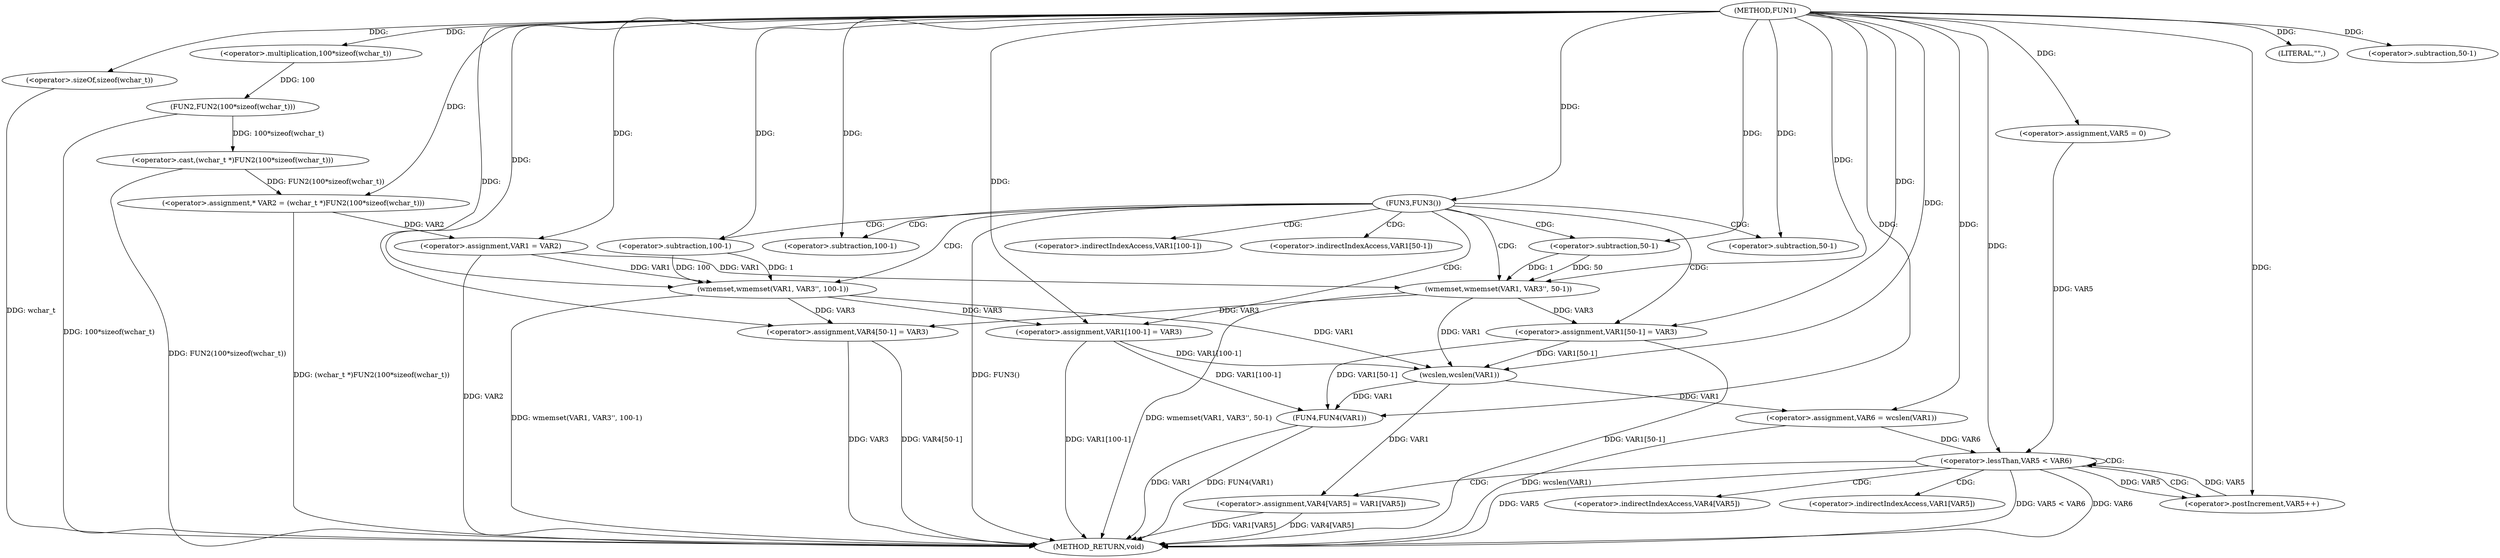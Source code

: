digraph FUN1 {  
"1000100" [label = "(METHOD,FUN1)" ]
"1000181" [label = "(METHOD_RETURN,void)" ]
"1000104" [label = "(<operator>.assignment,* VAR2 = (wchar_t *)FUN2(100*sizeof(wchar_t)))" ]
"1000106" [label = "(<operator>.cast,(wchar_t *)FUN2(100*sizeof(wchar_t)))" ]
"1000108" [label = "(FUN2,FUN2(100*sizeof(wchar_t)))" ]
"1000109" [label = "(<operator>.multiplication,100*sizeof(wchar_t))" ]
"1000111" [label = "(<operator>.sizeOf,sizeof(wchar_t))" ]
"1000113" [label = "(<operator>.assignment,VAR1 = VAR2)" ]
"1000117" [label = "(FUN3,FUN3())" ]
"1000119" [label = "(wmemset,wmemset(VAR1, VAR3'', 100-1))" ]
"1000122" [label = "(<operator>.subtraction,100-1)" ]
"1000125" [label = "(<operator>.assignment,VAR1[100-1] = VAR3)" ]
"1000128" [label = "(<operator>.subtraction,100-1)" ]
"1000134" [label = "(wmemset,wmemset(VAR1, VAR3'', 50-1))" ]
"1000137" [label = "(<operator>.subtraction,50-1)" ]
"1000140" [label = "(<operator>.assignment,VAR1[50-1] = VAR3)" ]
"1000143" [label = "(<operator>.subtraction,50-1)" ]
"1000148" [label = "(LITERAL,\"\",)" ]
"1000151" [label = "(<operator>.assignment,VAR6 = wcslen(VAR1))" ]
"1000153" [label = "(wcslen,wcslen(VAR1))" ]
"1000156" [label = "(<operator>.assignment,VAR5 = 0)" ]
"1000159" [label = "(<operator>.lessThan,VAR5 < VAR6)" ]
"1000162" [label = "(<operator>.postIncrement,VAR5++)" ]
"1000165" [label = "(<operator>.assignment,VAR4[VAR5] = VAR1[VAR5])" ]
"1000172" [label = "(<operator>.assignment,VAR4[50-1] = VAR3)" ]
"1000175" [label = "(<operator>.subtraction,50-1)" ]
"1000179" [label = "(FUN4,FUN4(VAR1))" ]
"1000126" [label = "(<operator>.indirectIndexAccess,VAR1[100-1])" ]
"1000141" [label = "(<operator>.indirectIndexAccess,VAR1[50-1])" ]
"1000166" [label = "(<operator>.indirectIndexAccess,VAR4[VAR5])" ]
"1000169" [label = "(<operator>.indirectIndexAccess,VAR1[VAR5])" ]
  "1000125" -> "1000181"  [ label = "DDG: VAR1[100-1]"] 
  "1000106" -> "1000181"  [ label = "DDG: FUN2(100*sizeof(wchar_t))"] 
  "1000165" -> "1000181"  [ label = "DDG: VAR1[VAR5]"] 
  "1000159" -> "1000181"  [ label = "DDG: VAR5"] 
  "1000140" -> "1000181"  [ label = "DDG: VAR1[50-1]"] 
  "1000134" -> "1000181"  [ label = "DDG: wmemset(VAR1, VAR3'', 50-1)"] 
  "1000151" -> "1000181"  [ label = "DDG: wcslen(VAR1)"] 
  "1000111" -> "1000181"  [ label = "DDG: wchar_t"] 
  "1000119" -> "1000181"  [ label = "DDG: wmemset(VAR1, VAR3'', 100-1)"] 
  "1000172" -> "1000181"  [ label = "DDG: VAR3"] 
  "1000159" -> "1000181"  [ label = "DDG: VAR5 < VAR6"] 
  "1000117" -> "1000181"  [ label = "DDG: FUN3()"] 
  "1000179" -> "1000181"  [ label = "DDG: FUN4(VAR1)"] 
  "1000165" -> "1000181"  [ label = "DDG: VAR4[VAR5]"] 
  "1000113" -> "1000181"  [ label = "DDG: VAR2"] 
  "1000179" -> "1000181"  [ label = "DDG: VAR1"] 
  "1000172" -> "1000181"  [ label = "DDG: VAR4[50-1]"] 
  "1000159" -> "1000181"  [ label = "DDG: VAR6"] 
  "1000104" -> "1000181"  [ label = "DDG: (wchar_t *)FUN2(100*sizeof(wchar_t))"] 
  "1000108" -> "1000181"  [ label = "DDG: 100*sizeof(wchar_t)"] 
  "1000106" -> "1000104"  [ label = "DDG: FUN2(100*sizeof(wchar_t))"] 
  "1000100" -> "1000104"  [ label = "DDG: "] 
  "1000108" -> "1000106"  [ label = "DDG: 100*sizeof(wchar_t)"] 
  "1000109" -> "1000108"  [ label = "DDG: 100"] 
  "1000100" -> "1000109"  [ label = "DDG: "] 
  "1000100" -> "1000111"  [ label = "DDG: "] 
  "1000104" -> "1000113"  [ label = "DDG: VAR2"] 
  "1000100" -> "1000113"  [ label = "DDG: "] 
  "1000100" -> "1000117"  [ label = "DDG: "] 
  "1000113" -> "1000119"  [ label = "DDG: VAR1"] 
  "1000100" -> "1000119"  [ label = "DDG: "] 
  "1000122" -> "1000119"  [ label = "DDG: 100"] 
  "1000122" -> "1000119"  [ label = "DDG: 1"] 
  "1000100" -> "1000122"  [ label = "DDG: "] 
  "1000119" -> "1000125"  [ label = "DDG: VAR3"] 
  "1000100" -> "1000125"  [ label = "DDG: "] 
  "1000100" -> "1000128"  [ label = "DDG: "] 
  "1000113" -> "1000134"  [ label = "DDG: VAR1"] 
  "1000100" -> "1000134"  [ label = "DDG: "] 
  "1000137" -> "1000134"  [ label = "DDG: 50"] 
  "1000137" -> "1000134"  [ label = "DDG: 1"] 
  "1000100" -> "1000137"  [ label = "DDG: "] 
  "1000134" -> "1000140"  [ label = "DDG: VAR3"] 
  "1000100" -> "1000140"  [ label = "DDG: "] 
  "1000100" -> "1000143"  [ label = "DDG: "] 
  "1000100" -> "1000148"  [ label = "DDG: "] 
  "1000153" -> "1000151"  [ label = "DDG: VAR1"] 
  "1000100" -> "1000151"  [ label = "DDG: "] 
  "1000125" -> "1000153"  [ label = "DDG: VAR1[100-1]"] 
  "1000140" -> "1000153"  [ label = "DDG: VAR1[50-1]"] 
  "1000134" -> "1000153"  [ label = "DDG: VAR1"] 
  "1000119" -> "1000153"  [ label = "DDG: VAR1"] 
  "1000100" -> "1000153"  [ label = "DDG: "] 
  "1000100" -> "1000156"  [ label = "DDG: "] 
  "1000156" -> "1000159"  [ label = "DDG: VAR5"] 
  "1000162" -> "1000159"  [ label = "DDG: VAR5"] 
  "1000100" -> "1000159"  [ label = "DDG: "] 
  "1000151" -> "1000159"  [ label = "DDG: VAR6"] 
  "1000159" -> "1000162"  [ label = "DDG: VAR5"] 
  "1000100" -> "1000162"  [ label = "DDG: "] 
  "1000153" -> "1000165"  [ label = "DDG: VAR1"] 
  "1000100" -> "1000172"  [ label = "DDG: "] 
  "1000134" -> "1000172"  [ label = "DDG: VAR3"] 
  "1000119" -> "1000172"  [ label = "DDG: VAR3"] 
  "1000100" -> "1000175"  [ label = "DDG: "] 
  "1000125" -> "1000179"  [ label = "DDG: VAR1[100-1]"] 
  "1000140" -> "1000179"  [ label = "DDG: VAR1[50-1]"] 
  "1000153" -> "1000179"  [ label = "DDG: VAR1"] 
  "1000100" -> "1000179"  [ label = "DDG: "] 
  "1000117" -> "1000125"  [ label = "CDG: "] 
  "1000117" -> "1000143"  [ label = "CDG: "] 
  "1000117" -> "1000126"  [ label = "CDG: "] 
  "1000117" -> "1000128"  [ label = "CDG: "] 
  "1000117" -> "1000137"  [ label = "CDG: "] 
  "1000117" -> "1000141"  [ label = "CDG: "] 
  "1000117" -> "1000119"  [ label = "CDG: "] 
  "1000117" -> "1000140"  [ label = "CDG: "] 
  "1000117" -> "1000134"  [ label = "CDG: "] 
  "1000117" -> "1000122"  [ label = "CDG: "] 
  "1000159" -> "1000159"  [ label = "CDG: "] 
  "1000159" -> "1000166"  [ label = "CDG: "] 
  "1000159" -> "1000162"  [ label = "CDG: "] 
  "1000159" -> "1000165"  [ label = "CDG: "] 
  "1000159" -> "1000169"  [ label = "CDG: "] 
}
